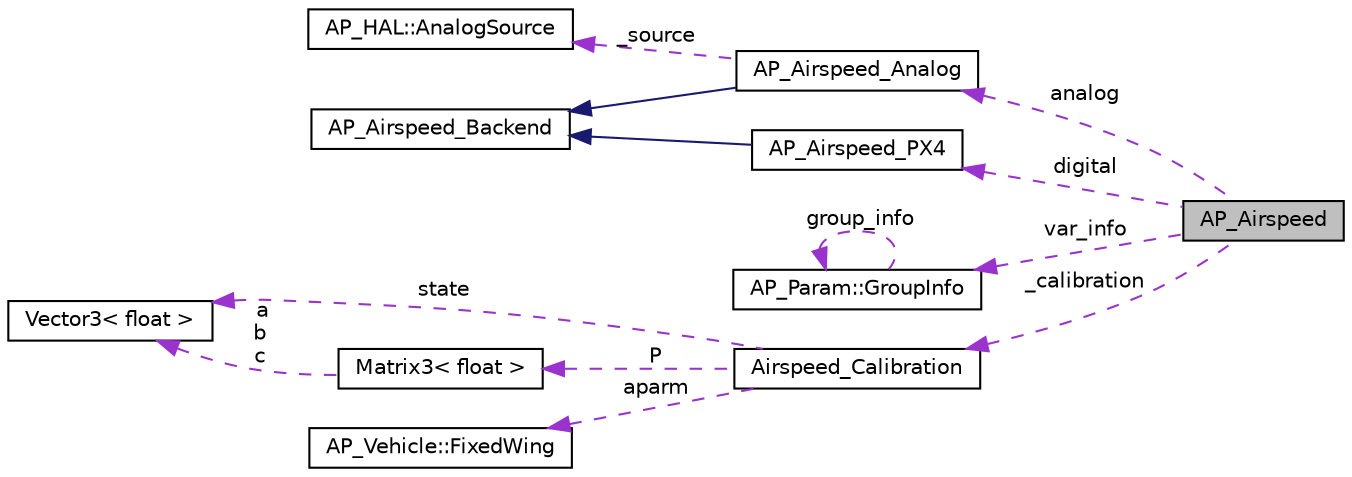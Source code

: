digraph "AP_Airspeed"
{
 // INTERACTIVE_SVG=YES
  edge [fontname="Helvetica",fontsize="10",labelfontname="Helvetica",labelfontsize="10"];
  node [fontname="Helvetica",fontsize="10",shape=record];
  rankdir="LR";
  Node1 [label="AP_Airspeed",height=0.2,width=0.4,color="black", fillcolor="grey75", style="filled" fontcolor="black"];
  Node2 -> Node1 [dir="back",color="darkorchid3",fontsize="10",style="dashed",label=" analog" ,fontname="Helvetica"];
  Node2 [label="AP_Airspeed_Analog",height=0.2,width=0.4,color="black", fillcolor="white", style="filled",URL="$classAP__Airspeed__Analog.html",tooltip="-*- tab-width: 4; Mode: C++; c-basic-offset: 4; indent-tabs-mode: nil -*- "];
  Node3 -> Node2 [dir="back",color="midnightblue",fontsize="10",style="solid",fontname="Helvetica"];
  Node3 [label="AP_Airspeed_Backend",height=0.2,width=0.4,color="black", fillcolor="white", style="filled",URL="$classAP__Airspeed__Backend.html",tooltip="-*- tab-width: 4; Mode: C++; c-basic-offset: 4; indent-tabs-mode: nil -*- "];
  Node4 -> Node2 [dir="back",color="darkorchid3",fontsize="10",style="dashed",label=" _source" ,fontname="Helvetica"];
  Node4 [label="AP_HAL::AnalogSource",height=0.2,width=0.4,color="black", fillcolor="white", style="filled",URL="$classAP__HAL_1_1AnalogSource.html"];
  Node5 -> Node1 [dir="back",color="darkorchid3",fontsize="10",style="dashed",label=" var_info" ,fontname="Helvetica"];
  Node5 [label="AP_Param::GroupInfo",height=0.2,width=0.4,color="black", fillcolor="white", style="filled",URL="$structAP__Param_1_1GroupInfo.html"];
  Node5 -> Node5 [dir="back",color="darkorchid3",fontsize="10",style="dashed",label=" group_info" ,fontname="Helvetica"];
  Node6 -> Node1 [dir="back",color="darkorchid3",fontsize="10",style="dashed",label=" digital" ,fontname="Helvetica"];
  Node6 [label="AP_Airspeed_PX4",height=0.2,width=0.4,color="black", fillcolor="white", style="filled",URL="$classAP__Airspeed__PX4.html",tooltip="-*- tab-width: 4; Mode: C++; c-basic-offset: 4; indent-tabs-mode: nil -*- "];
  Node3 -> Node6 [dir="back",color="midnightblue",fontsize="10",style="solid",fontname="Helvetica"];
  Node7 -> Node1 [dir="back",color="darkorchid3",fontsize="10",style="dashed",label=" _calibration" ,fontname="Helvetica"];
  Node7 [label="Airspeed_Calibration",height=0.2,width=0.4,color="black", fillcolor="white", style="filled",URL="$classAirspeed__Calibration.html",tooltip="-*- tab-width: 4; Mode: C++; c-basic-offset: 4; indent-tabs-mode: nil -*- "];
  Node8 -> Node7 [dir="back",color="darkorchid3",fontsize="10",style="dashed",label=" P" ,fontname="Helvetica"];
  Node8 [label="Matrix3\< float \>",height=0.2,width=0.4,color="black", fillcolor="white", style="filled",URL="$classMatrix3.html"];
  Node9 -> Node8 [dir="back",color="darkorchid3",fontsize="10",style="dashed",label=" a\nb\nc" ,fontname="Helvetica"];
  Node9 [label="Vector3\< float \>",height=0.2,width=0.4,color="black", fillcolor="white", style="filled",URL="$classVector3.html"];
  Node9 -> Node7 [dir="back",color="darkorchid3",fontsize="10",style="dashed",label=" state" ,fontname="Helvetica"];
  Node10 -> Node7 [dir="back",color="darkorchid3",fontsize="10",style="dashed",label=" aparm" ,fontname="Helvetica"];
  Node10 [label="AP_Vehicle::FixedWing",height=0.2,width=0.4,color="black", fillcolor="white", style="filled",URL="$structAP__Vehicle_1_1FixedWing.html"];
}
